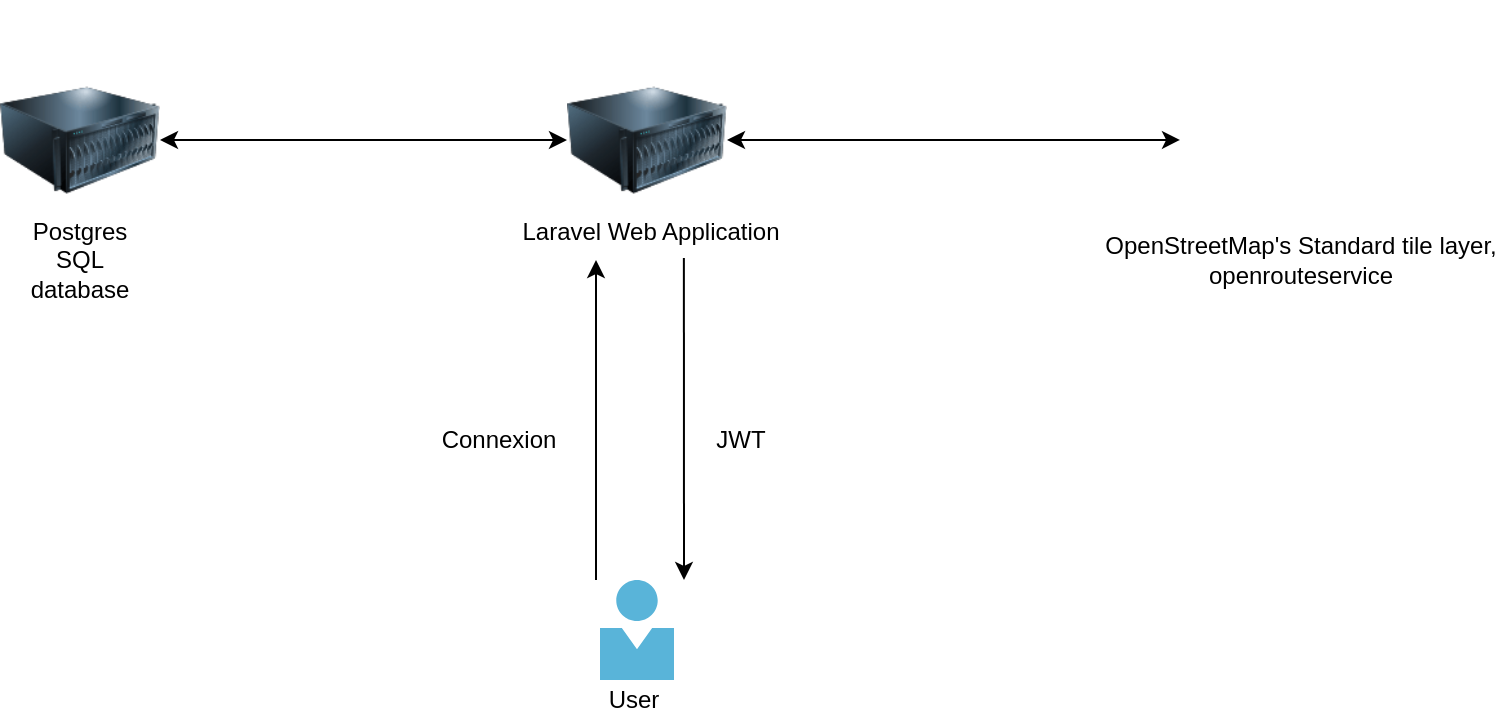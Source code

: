 <mxfile version="14.4.3" type="device"><diagram id="to54FigBxghi1QSHUGt1" name="Page-1"><mxGraphModel dx="1422" dy="814" grid="1" gridSize="10" guides="1" tooltips="1" connect="1" arrows="1" fold="1" page="1" pageScale="1" pageWidth="1169" pageHeight="827" math="0" shadow="0"><root><mxCell id="0"/><mxCell id="1" parent="0"/><mxCell id="ca6SDkkr2Th5axBZra62-1" value="" style="image;html=1;image=img/lib/clip_art/computers/Server_128x128.png" vertex="1" parent="1"><mxGeometry x="543.5" y="260" width="80" height="80" as="geometry"/></mxCell><mxCell id="ca6SDkkr2Th5axBZra62-2" value="" style="image;html=1;image=img/lib/clip_art/computers/Server_128x128.png" vertex="1" parent="1"><mxGeometry x="260" y="260" width="80" height="80" as="geometry"/></mxCell><mxCell id="ca6SDkkr2Th5axBZra62-3" value="" style="aspect=fixed;html=1;points=[];align=center;image;fontSize=12;image=img/lib/mscae/Person.svg;" vertex="1" parent="1"><mxGeometry x="560" y="520" width="37" height="50" as="geometry"/></mxCell><mxCell id="ca6SDkkr2Th5axBZra62-4" value="User" style="text;html=1;strokeColor=none;fillColor=none;align=center;verticalAlign=middle;whiteSpace=wrap;rounded=0;" vertex="1" parent="1"><mxGeometry x="557" y="570" width="40" height="20" as="geometry"/></mxCell><mxCell id="ca6SDkkr2Th5axBZra62-5" value="Laravel Web Application" style="text;html=1;align=center;verticalAlign=middle;resizable=0;points=[];autosize=1;" vertex="1" parent="1"><mxGeometry x="515" y="336" width="140" height="20" as="geometry"/></mxCell><mxCell id="ca6SDkkr2Th5axBZra62-6" value="Postgres SQL database" style="text;html=1;strokeColor=none;fillColor=none;align=center;verticalAlign=middle;whiteSpace=wrap;rounded=0;" vertex="1" parent="1"><mxGeometry x="280" y="350" width="40" height="20" as="geometry"/></mxCell><mxCell id="ca6SDkkr2Th5axBZra62-10" value="" style="shape=image;imageAspect=0;aspect=fixed;verticalLabelPosition=bottom;verticalAlign=top;image=https://upload.wikimedia.org/wikipedia/commons/thumb/b/b0/Openstreetmap_logo.svg/1200px-Openstreetmap_logo.svg.png;" vertex="1" parent="1"><mxGeometry x="850" y="230" width="120" height="120" as="geometry"/></mxCell><mxCell id="ca6SDkkr2Th5axBZra62-11" value="OpenStreetMap's Standard tile layer, &lt;br&gt;openrouteservice" style="text;html=1;align=center;verticalAlign=middle;resizable=0;points=[];autosize=1;" vertex="1" parent="1"><mxGeometry x="805" y="345" width="210" height="30" as="geometry"/></mxCell><mxCell id="ca6SDkkr2Th5axBZra62-12" value="" style="endArrow=classic;html=1;" edge="1" parent="1"><mxGeometry width="50" height="50" relative="1" as="geometry"><mxPoint x="558" y="520" as="sourcePoint"/><mxPoint x="558" y="360" as="targetPoint"/></mxGeometry></mxCell><mxCell id="ca6SDkkr2Th5axBZra62-13" value="Connexion" style="text;html=1;align=center;verticalAlign=middle;resizable=0;points=[];autosize=1;" vertex="1" parent="1"><mxGeometry x="473.5" y="440" width="70" height="20" as="geometry"/></mxCell><mxCell id="ca6SDkkr2Th5axBZra62-14" value="" style="endArrow=classic;html=1;exitX=0.621;exitY=1.15;exitDx=0;exitDy=0;exitPerimeter=0;" edge="1" parent="1" source="ca6SDkkr2Th5axBZra62-5"><mxGeometry width="50" height="50" relative="1" as="geometry"><mxPoint x="730" y="430" as="sourcePoint"/><mxPoint x="602" y="520" as="targetPoint"/></mxGeometry></mxCell><mxCell id="ca6SDkkr2Th5axBZra62-15" value="JWT" style="text;html=1;align=center;verticalAlign=middle;resizable=0;points=[];autosize=1;" vertex="1" parent="1"><mxGeometry x="610" y="440" width="40" height="20" as="geometry"/></mxCell><mxCell id="ca6SDkkr2Th5axBZra62-16" value="" style="endArrow=classic;startArrow=classic;html=1;exitX=1;exitY=0.5;exitDx=0;exitDy=0;entryX=0;entryY=0.583;entryDx=0;entryDy=0;entryPerimeter=0;" edge="1" parent="1" source="ca6SDkkr2Th5axBZra62-1" target="ca6SDkkr2Th5axBZra62-10"><mxGeometry width="50" height="50" relative="1" as="geometry"><mxPoint x="730" y="430" as="sourcePoint"/><mxPoint x="780" y="380" as="targetPoint"/></mxGeometry></mxCell><mxCell id="ca6SDkkr2Th5axBZra62-17" value="" style="endArrow=classic;startArrow=classic;html=1;exitX=1;exitY=0.5;exitDx=0;exitDy=0;entryX=0;entryY=0.5;entryDx=0;entryDy=0;" edge="1" parent="1" source="ca6SDkkr2Th5axBZra62-2" target="ca6SDkkr2Th5axBZra62-1"><mxGeometry width="50" height="50" relative="1" as="geometry"><mxPoint x="730" y="430" as="sourcePoint"/><mxPoint x="780" y="380" as="targetPoint"/></mxGeometry></mxCell></root></mxGraphModel></diagram></mxfile>